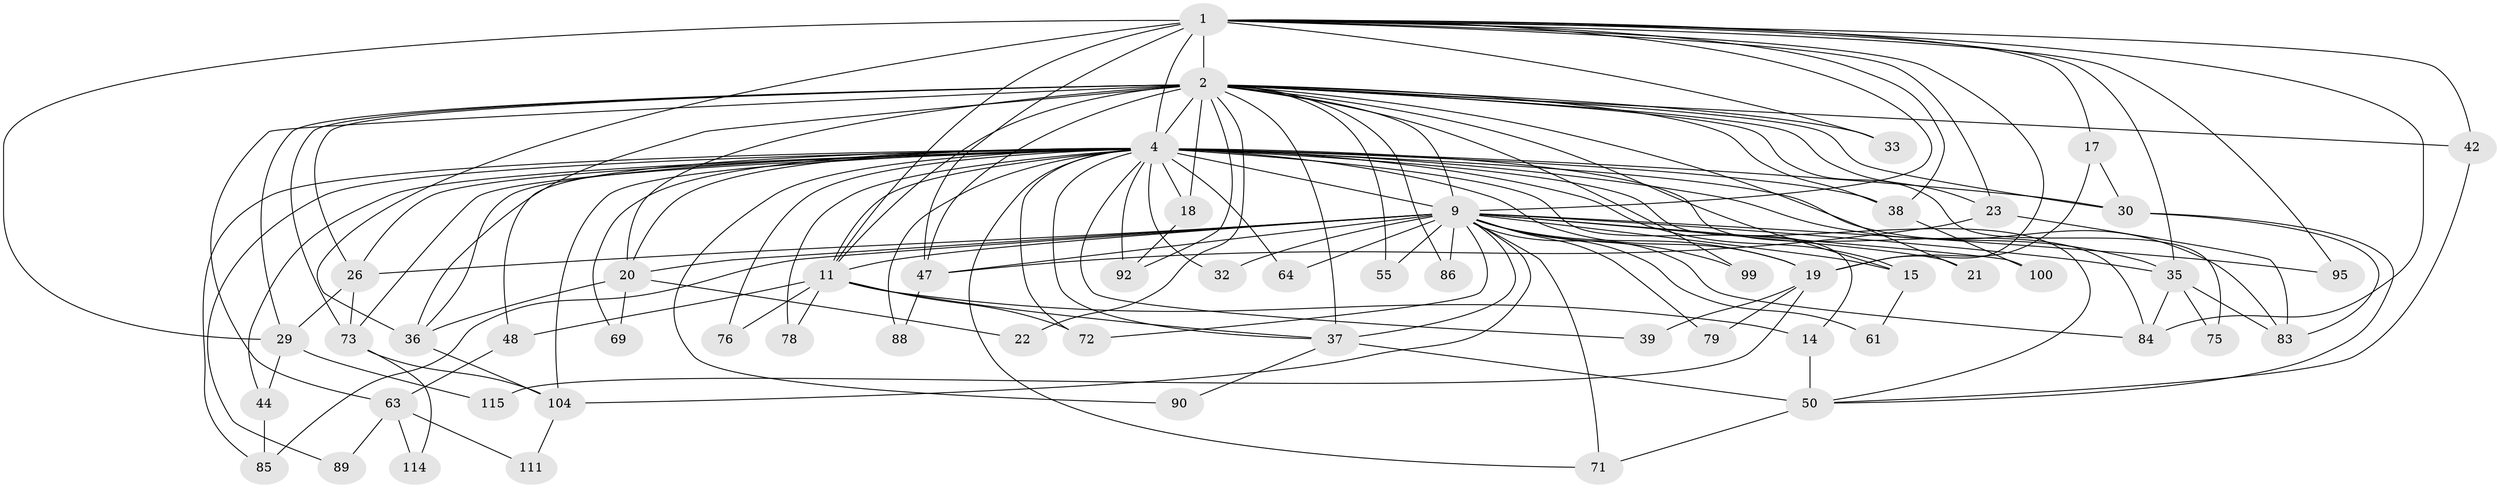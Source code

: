 // original degree distribution, {15: 0.0070921985815602835, 22: 0.02127659574468085, 26: 0.0070921985815602835, 23: 0.0070921985815602835, 24: 0.0070921985815602835, 12: 0.0070921985815602835, 31: 0.0070921985815602835, 16: 0.0070921985815602835, 8: 0.014184397163120567, 6: 0.02127659574468085, 3: 0.20567375886524822, 5: 0.09219858156028368, 4: 0.07801418439716312, 7: 0.03546099290780142, 2: 0.48226950354609927}
// Generated by graph-tools (version 1.1) at 2025/17/03/04/25 18:17:39]
// undirected, 56 vertices, 140 edges
graph export_dot {
graph [start="1"]
  node [color=gray90,style=filled];
  1 [super="+8"];
  2 [super="+43+3+133+123+7+24+109"];
  4 [super="+67+5+127+136+124+91+62+10+16+116+6+96+13+27"];
  9 [super="+25"];
  11 [super="+40+94+102"];
  14;
  15 [super="+70"];
  17;
  18;
  19 [super="+137+54"];
  20 [super="+49"];
  21;
  22;
  23;
  26 [super="+68"];
  29;
  30 [super="+87"];
  32;
  33;
  35 [super="+41"];
  36 [super="+108+52+66"];
  37 [super="+128+65+56"];
  38 [super="+60"];
  39;
  42;
  44;
  47 [super="+57"];
  48;
  50 [super="+53"];
  55;
  61 [super="+112"];
  63;
  64;
  69;
  71 [super="+98"];
  72;
  73 [super="+82"];
  75;
  76;
  78;
  79;
  83 [super="+103+106"];
  84 [super="+107"];
  85;
  86;
  88;
  89;
  90;
  92;
  95;
  99;
  100;
  104 [super="+140"];
  111;
  114;
  115;
  1 -- 2 [weight=6];
  1 -- 4 [weight=11];
  1 -- 9 [weight=2];
  1 -- 42;
  1 -- 17;
  1 -- 23;
  1 -- 29;
  1 -- 95;
  1 -- 33;
  1 -- 36;
  1 -- 47;
  1 -- 19;
  1 -- 35 [weight=2];
  1 -- 11 [weight=2];
  1 -- 38;
  1 -- 84;
  2 -- 4 [weight=16];
  2 -- 9 [weight=5];
  2 -- 11 [weight=4];
  2 -- 18;
  2 -- 21;
  2 -- 29;
  2 -- 55;
  2 -- 86;
  2 -- 92;
  2 -- 75;
  2 -- 22;
  2 -- 23;
  2 -- 30;
  2 -- 33;
  2 -- 99;
  2 -- 38;
  2 -- 42;
  2 -- 37 [weight=4];
  2 -- 36;
  2 -- 20;
  2 -- 63;
  2 -- 73;
  2 -- 15 [weight=2];
  2 -- 47;
  2 -- 26;
  4 -- 9 [weight=8];
  4 -- 14;
  4 -- 71;
  4 -- 76;
  4 -- 88;
  4 -- 83;
  4 -- 73 [weight=2];
  4 -- 20 [weight=3];
  4 -- 89;
  4 -- 26;
  4 -- 35 [weight=3];
  4 -- 104 [weight=2];
  4 -- 44;
  4 -- 48 [weight=3];
  4 -- 78 [weight=2];
  4 -- 11 [weight=3];
  4 -- 84;
  4 -- 90;
  4 -- 36 [weight=2];
  4 -- 72;
  4 -- 64;
  4 -- 69;
  4 -- 15;
  4 -- 18;
  4 -- 19 [weight=2];
  4 -- 38;
  4 -- 50;
  4 -- 92;
  4 -- 32;
  4 -- 85;
  4 -- 30;
  4 -- 39;
  4 -- 37;
  9 -- 15;
  9 -- 19 [weight=3];
  9 -- 21;
  9 -- 26;
  9 -- 32;
  9 -- 37;
  9 -- 47;
  9 -- 72;
  9 -- 79;
  9 -- 85;
  9 -- 86 [weight=2];
  9 -- 99;
  9 -- 100;
  9 -- 104 [weight=2];
  9 -- 64;
  9 -- 84;
  9 -- 55;
  9 -- 61 [weight=2];
  9 -- 95;
  9 -- 71;
  9 -- 35;
  9 -- 20;
  9 -- 11;
  11 -- 14;
  11 -- 76;
  11 -- 48;
  11 -- 72;
  11 -- 78;
  11 -- 37;
  14 -- 50;
  15 -- 61;
  17 -- 19;
  17 -- 30;
  18 -- 92;
  19 -- 39;
  19 -- 115;
  19 -- 79;
  20 -- 22;
  20 -- 69;
  20 -- 36;
  23 -- 83;
  23 -- 47;
  26 -- 73;
  26 -- 29;
  29 -- 44;
  29 -- 115;
  30 -- 50;
  30 -- 83;
  35 -- 75;
  35 -- 83;
  35 -- 84;
  36 -- 104;
  37 -- 50 [weight=2];
  37 -- 90;
  38 -- 100;
  42 -- 50;
  44 -- 85;
  47 -- 88;
  48 -- 63;
  50 -- 71;
  63 -- 89;
  63 -- 111;
  63 -- 114;
  73 -- 114;
  73 -- 104;
  104 -- 111;
}
